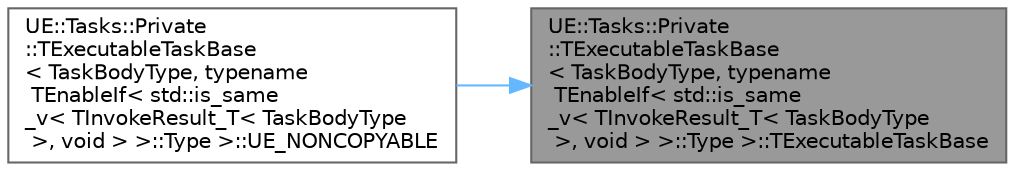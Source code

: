 digraph "UE::Tasks::Private::TExecutableTaskBase&lt; TaskBodyType, typename TEnableIf&lt; std::is_same_v&lt; TInvokeResult_T&lt; TaskBodyType &gt;, void &gt; &gt;::Type &gt;::TExecutableTaskBase"
{
 // INTERACTIVE_SVG=YES
 // LATEX_PDF_SIZE
  bgcolor="transparent";
  edge [fontname=Helvetica,fontsize=10,labelfontname=Helvetica,labelfontsize=10];
  node [fontname=Helvetica,fontsize=10,shape=box,height=0.2,width=0.4];
  rankdir="RL";
  Node1 [id="Node000001",label="UE::Tasks::Private\l::TExecutableTaskBase\l\< TaskBodyType, typename\l TEnableIf\< std::is_same\l_v\< TInvokeResult_T\< TaskBodyType\l \>, void \> \>::Type \>::TExecutableTaskBase",height=0.2,width=0.4,color="gray40", fillcolor="grey60", style="filled", fontcolor="black",tooltip=" "];
  Node1 -> Node2 [id="edge1_Node000001_Node000002",dir="back",color="steelblue1",style="solid",tooltip=" "];
  Node2 [id="Node000002",label="UE::Tasks::Private\l::TExecutableTaskBase\l\< TaskBodyType, typename\l TEnableIf\< std::is_same\l_v\< TInvokeResult_T\< TaskBodyType\l \>, void \> \>::Type \>::UE_NONCOPYABLE",height=0.2,width=0.4,color="grey40", fillcolor="white", style="filled",URL="$dc/d2a/classUE_1_1Tasks_1_1Private_1_1TExecutableTaskBase_3_01TaskBodyType_00_01typename_01TEnableIf_3_1189309dbd9979666951ddb6d0840283.html#a7a6aca97af0a068ed4fb6fb2915c2bb6",tooltip=" "];
}
